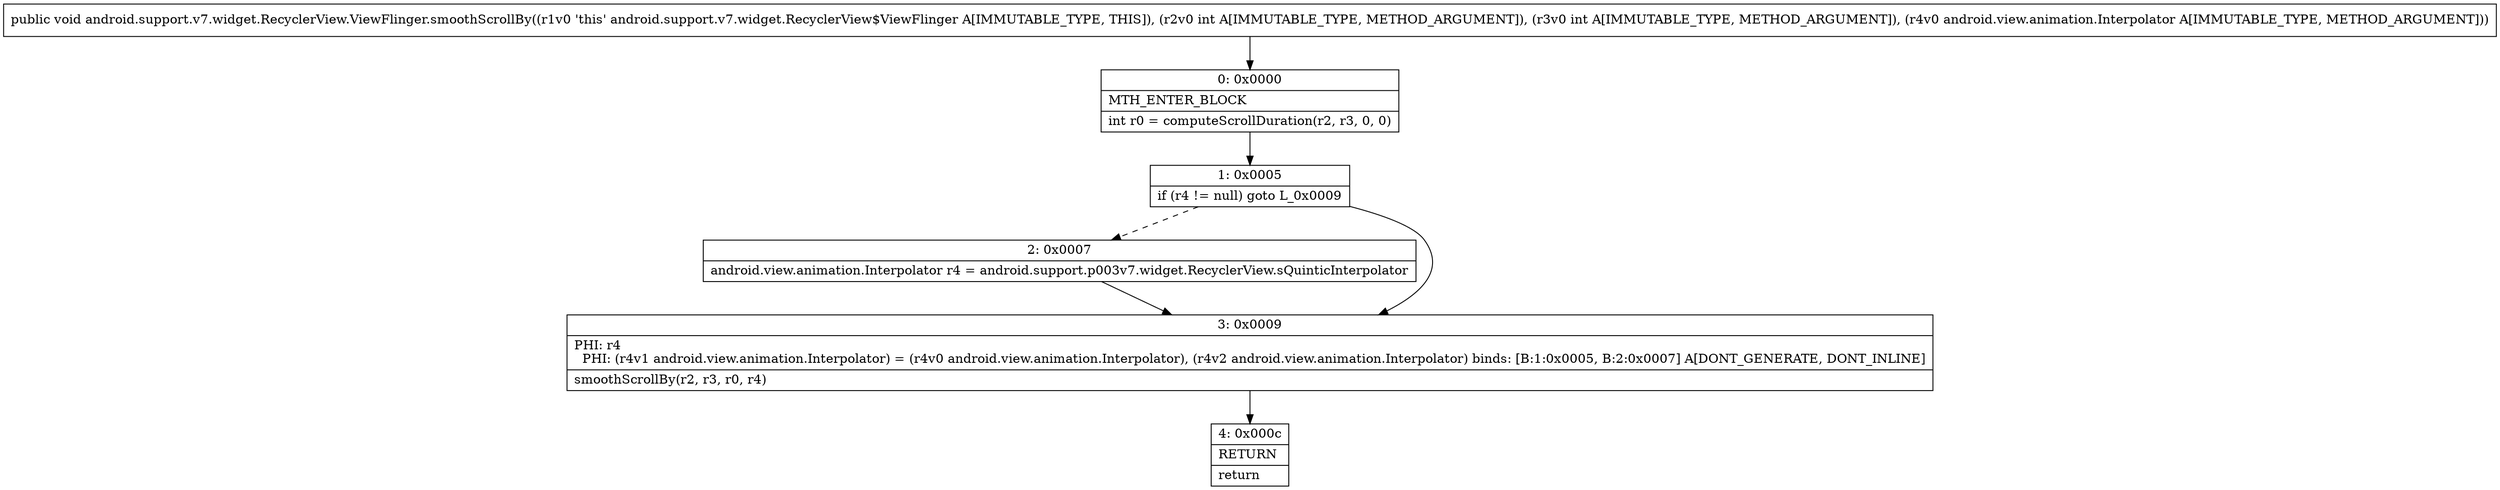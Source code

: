 digraph "CFG forandroid.support.v7.widget.RecyclerView.ViewFlinger.smoothScrollBy(IILandroid\/view\/animation\/Interpolator;)V" {
Node_0 [shape=record,label="{0\:\ 0x0000|MTH_ENTER_BLOCK\l|int r0 = computeScrollDuration(r2, r3, 0, 0)\l}"];
Node_1 [shape=record,label="{1\:\ 0x0005|if (r4 != null) goto L_0x0009\l}"];
Node_2 [shape=record,label="{2\:\ 0x0007|android.view.animation.Interpolator r4 = android.support.p003v7.widget.RecyclerView.sQuinticInterpolator\l}"];
Node_3 [shape=record,label="{3\:\ 0x0009|PHI: r4 \l  PHI: (r4v1 android.view.animation.Interpolator) = (r4v0 android.view.animation.Interpolator), (r4v2 android.view.animation.Interpolator) binds: [B:1:0x0005, B:2:0x0007] A[DONT_GENERATE, DONT_INLINE]\l|smoothScrollBy(r2, r3, r0, r4)\l}"];
Node_4 [shape=record,label="{4\:\ 0x000c|RETURN\l|return\l}"];
MethodNode[shape=record,label="{public void android.support.v7.widget.RecyclerView.ViewFlinger.smoothScrollBy((r1v0 'this' android.support.v7.widget.RecyclerView$ViewFlinger A[IMMUTABLE_TYPE, THIS]), (r2v0 int A[IMMUTABLE_TYPE, METHOD_ARGUMENT]), (r3v0 int A[IMMUTABLE_TYPE, METHOD_ARGUMENT]), (r4v0 android.view.animation.Interpolator A[IMMUTABLE_TYPE, METHOD_ARGUMENT])) }"];
MethodNode -> Node_0;
Node_0 -> Node_1;
Node_1 -> Node_2[style=dashed];
Node_1 -> Node_3;
Node_2 -> Node_3;
Node_3 -> Node_4;
}

